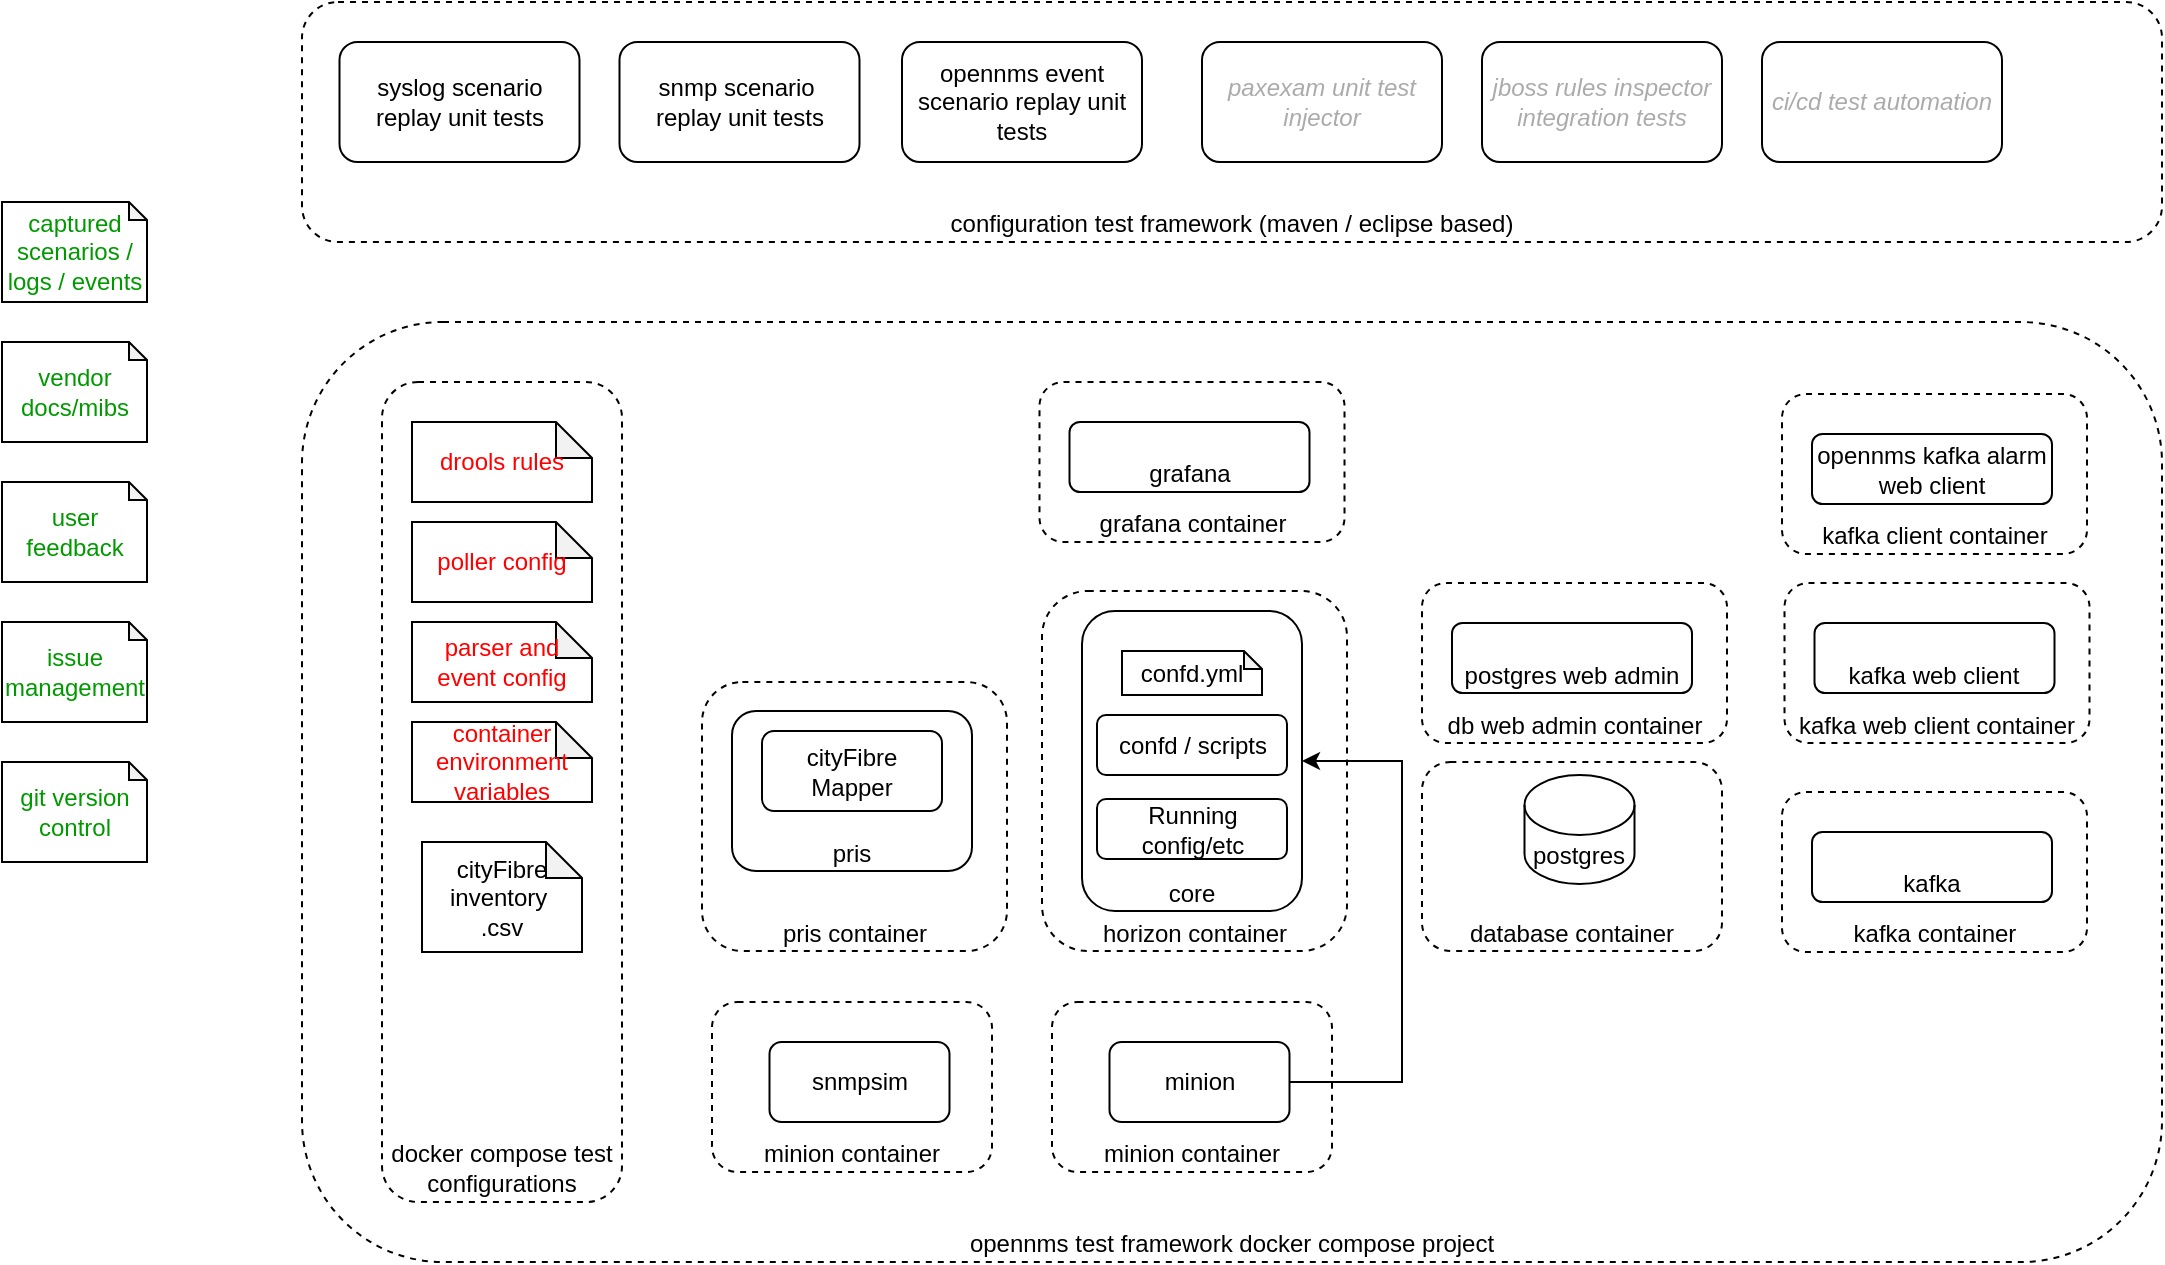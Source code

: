<mxfile version="24.7.5">
  <diagram name="Page-1" id="lpnLTRdYzm4OXFZ6302t">
    <mxGraphModel dx="1387" dy="820" grid="1" gridSize="10" guides="1" tooltips="1" connect="1" arrows="1" fold="1" page="1" pageScale="1" pageWidth="1169" pageHeight="827" math="0" shadow="0">
      <root>
        <mxCell id="0" />
        <mxCell id="1" parent="0" />
        <mxCell id="sbTVjomaNUMIlSJmhtsX-89" value="docker compose test configurations" style="rounded=1;whiteSpace=wrap;html=1;dashed=1;verticalAlign=bottom;fillColor=none;" vertex="1" parent="1">
          <mxGeometry x="280" y="270" width="120" height="410" as="geometry" />
        </mxCell>
        <mxCell id="sbTVjomaNUMIlSJmhtsX-90" value="opennms test framework docker compose project" style="rounded=1;whiteSpace=wrap;html=1;fillColor=none;dashed=1;verticalAlign=bottom;" vertex="1" parent="1">
          <mxGeometry x="240" y="240" width="930" height="470" as="geometry" />
        </mxCell>
        <mxCell id="-fAjT1t3zxda8JAW4F-a-9" value="cityFibre inventory&amp;nbsp;&lt;div&gt;.csv&lt;/div&gt;" style="shape=note;whiteSpace=wrap;html=1;backgroundOutline=1;darkOpacity=0.05;size=18;" parent="1" vertex="1">
          <mxGeometry x="300" y="500" width="80" height="55" as="geometry" />
        </mxCell>
        <mxCell id="-fAjT1t3zxda8JAW4F-a-49" value="container environment variables" style="shape=note;whiteSpace=wrap;html=1;backgroundOutline=1;darkOpacity=0.05;size=18;fontColor=#FF0000;" parent="1" vertex="1">
          <mxGeometry x="295" y="440" width="90" height="40" as="geometry" />
        </mxCell>
        <mxCell id="-fAjT1t3zxda8JAW4F-a-110" value="captured scenarios / logs / events" style="shape=note;whiteSpace=wrap;html=1;backgroundOutline=1;darkOpacity=0.05;size=9;fontColor=#009900;" parent="1" vertex="1">
          <mxGeometry x="90" y="180" width="72.5" height="50" as="geometry" />
        </mxCell>
        <mxCell id="sbTVjomaNUMIlSJmhtsX-88" value="" style="group" vertex="1" connectable="0" parent="1">
          <mxGeometry x="440" y="270" width="693.75" height="395" as="geometry" />
        </mxCell>
        <mxCell id="sbTVjomaNUMIlSJmhtsX-68" value="horizon container" style="rounded=1;whiteSpace=wrap;html=1;fillColor=none;dashed=1;verticalAlign=bottom;" vertex="1" parent="sbTVjomaNUMIlSJmhtsX-88">
          <mxGeometry x="170" y="104.5" width="152.5" height="180" as="geometry" />
        </mxCell>
        <mxCell id="-fAjT1t3zxda8JAW4F-a-38" value="minion container" style="rounded=1;whiteSpace=wrap;html=1;fillColor=none;dashed=1;verticalAlign=bottom;" parent="sbTVjomaNUMIlSJmhtsX-88" vertex="1">
          <mxGeometry x="175" y="310" width="140" height="85" as="geometry" />
        </mxCell>
        <mxCell id="sbTVjomaNUMIlSJmhtsX-69" value="pris container" style="rounded=1;whiteSpace=wrap;html=1;fillColor=none;dashed=1;verticalAlign=bottom;" vertex="1" parent="sbTVjomaNUMIlSJmhtsX-88">
          <mxGeometry y="150" width="152.5" height="134.5" as="geometry" />
        </mxCell>
        <mxCell id="sbTVjomaNUMIlSJmhtsX-70" value="database container" style="rounded=1;whiteSpace=wrap;html=1;fillColor=none;dashed=1;verticalAlign=bottom;" vertex="1" parent="sbTVjomaNUMIlSJmhtsX-88">
          <mxGeometry x="360" y="190" width="150" height="94.5" as="geometry" />
        </mxCell>
        <mxCell id="-fAjT1t3zxda8JAW4F-a-1" value="core" style="rounded=1;whiteSpace=wrap;html=1;verticalAlign=bottom;" parent="sbTVjomaNUMIlSJmhtsX-88" vertex="1">
          <mxGeometry x="190" y="114.5" width="110" height="150" as="geometry" />
        </mxCell>
        <mxCell id="-fAjT1t3zxda8JAW4F-a-7" value="pris" style="rounded=1;whiteSpace=wrap;html=1;verticalAlign=bottom;" parent="sbTVjomaNUMIlSJmhtsX-88" vertex="1">
          <mxGeometry x="15" y="164.5" width="120" height="80" as="geometry" />
        </mxCell>
        <mxCell id="-fAjT1t3zxda8JAW4F-a-8" value="cityFibre&lt;div&gt;Mapper&lt;/div&gt;" style="rounded=1;whiteSpace=wrap;html=1;" parent="sbTVjomaNUMIlSJmhtsX-88" vertex="1">
          <mxGeometry x="30" y="174.5" width="90" height="40" as="geometry" />
        </mxCell>
        <mxCell id="-fAjT1t3zxda8JAW4F-a-44" value="&lt;div&gt;Running&lt;/div&gt;&lt;div&gt;config/etc&lt;/div&gt;" style="rounded=1;whiteSpace=wrap;html=1;" parent="sbTVjomaNUMIlSJmhtsX-88" vertex="1">
          <mxGeometry x="197.5" y="208.5" width="95" height="30" as="geometry" />
        </mxCell>
        <mxCell id="-fAjT1t3zxda8JAW4F-a-45" value="&lt;div&gt;confd / scripts&lt;/div&gt;" style="rounded=1;whiteSpace=wrap;html=1;" parent="sbTVjomaNUMIlSJmhtsX-88" vertex="1">
          <mxGeometry x="197.5" y="166.5" width="95" height="30" as="geometry" />
        </mxCell>
        <mxCell id="-fAjT1t3zxda8JAW4F-a-46" value="confd.yml" style="shape=note;whiteSpace=wrap;html=1;backgroundOutline=1;darkOpacity=0.05;size=9;" parent="sbTVjomaNUMIlSJmhtsX-88" vertex="1">
          <mxGeometry x="210" y="134.5" width="70" height="22" as="geometry" />
        </mxCell>
        <mxCell id="-fAjT1t3zxda8JAW4F-a-56" value="postgres" style="shape=cylinder3;whiteSpace=wrap;html=1;boundedLbl=1;backgroundOutline=1;size=15;" parent="sbTVjomaNUMIlSJmhtsX-88" vertex="1">
          <mxGeometry x="411.25" y="196.5" width="55" height="54.5" as="geometry" />
        </mxCell>
        <mxCell id="sbTVjomaNUMIlSJmhtsX-87" style="edgeStyle=orthogonalEdgeStyle;rounded=0;orthogonalLoop=1;jettySize=auto;html=1;entryX=1;entryY=0.5;entryDx=0;entryDy=0;exitX=1;exitY=0.5;exitDx=0;exitDy=0;" edge="1" parent="sbTVjomaNUMIlSJmhtsX-88" source="-fAjT1t3zxda8JAW4F-a-2" target="-fAjT1t3zxda8JAW4F-a-1">
          <mxGeometry relative="1" as="geometry">
            <Array as="points">
              <mxPoint x="350" y="350" />
              <mxPoint x="350" y="190" />
            </Array>
          </mxGeometry>
        </mxCell>
        <mxCell id="-fAjT1t3zxda8JAW4F-a-2" value="minion" style="rounded=1;whiteSpace=wrap;html=1;" parent="sbTVjomaNUMIlSJmhtsX-88" vertex="1">
          <mxGeometry x="203.75" y="330" width="90" height="40" as="geometry" />
        </mxCell>
        <mxCell id="sbTVjomaNUMIlSJmhtsX-74" value="db web admin container" style="rounded=1;whiteSpace=wrap;html=1;fillColor=none;dashed=1;verticalAlign=bottom;" vertex="1" parent="sbTVjomaNUMIlSJmhtsX-88">
          <mxGeometry x="360" y="100.5" width="152.5" height="80" as="geometry" />
        </mxCell>
        <mxCell id="sbTVjomaNUMIlSJmhtsX-75" value="postgres web admin" style="rounded=1;whiteSpace=wrap;html=1;verticalAlign=bottom;" vertex="1" parent="sbTVjomaNUMIlSJmhtsX-88">
          <mxGeometry x="375" y="120.5" width="120" height="35" as="geometry" />
        </mxCell>
        <mxCell id="sbTVjomaNUMIlSJmhtsX-77" value="kafka container" style="rounded=1;whiteSpace=wrap;html=1;fillColor=none;dashed=1;verticalAlign=bottom;" vertex="1" parent="sbTVjomaNUMIlSJmhtsX-88">
          <mxGeometry x="540" y="205" width="152.5" height="80" as="geometry" />
        </mxCell>
        <mxCell id="sbTVjomaNUMIlSJmhtsX-78" value="kafka" style="rounded=1;whiteSpace=wrap;html=1;verticalAlign=bottom;" vertex="1" parent="sbTVjomaNUMIlSJmhtsX-88">
          <mxGeometry x="555" y="225" width="120" height="35" as="geometry" />
        </mxCell>
        <mxCell id="sbTVjomaNUMIlSJmhtsX-79" value="kafka client container" style="rounded=1;whiteSpace=wrap;html=1;fillColor=none;dashed=1;verticalAlign=bottom;" vertex="1" parent="sbTVjomaNUMIlSJmhtsX-88">
          <mxGeometry x="540" y="6" width="152.5" height="80" as="geometry" />
        </mxCell>
        <mxCell id="sbTVjomaNUMIlSJmhtsX-80" value="opennms kafka alarm web client" style="rounded=1;whiteSpace=wrap;html=1;verticalAlign=bottom;" vertex="1" parent="sbTVjomaNUMIlSJmhtsX-88">
          <mxGeometry x="555" y="26" width="120" height="35" as="geometry" />
        </mxCell>
        <mxCell id="sbTVjomaNUMIlSJmhtsX-81" value="grafana container" style="rounded=1;whiteSpace=wrap;html=1;fillColor=none;dashed=1;verticalAlign=bottom;" vertex="1" parent="sbTVjomaNUMIlSJmhtsX-88">
          <mxGeometry x="168.75" width="152.5" height="80" as="geometry" />
        </mxCell>
        <mxCell id="sbTVjomaNUMIlSJmhtsX-82" value="grafana" style="rounded=1;whiteSpace=wrap;html=1;verticalAlign=bottom;" vertex="1" parent="sbTVjomaNUMIlSJmhtsX-88">
          <mxGeometry x="183.75" y="20" width="120" height="35" as="geometry" />
        </mxCell>
        <mxCell id="sbTVjomaNUMIlSJmhtsX-83" value="kafka web client container" style="rounded=1;whiteSpace=wrap;html=1;fillColor=none;dashed=1;verticalAlign=bottom;" vertex="1" parent="sbTVjomaNUMIlSJmhtsX-88">
          <mxGeometry x="541.25" y="100.5" width="152.5" height="80" as="geometry" />
        </mxCell>
        <mxCell id="sbTVjomaNUMIlSJmhtsX-84" value="kafka web client" style="rounded=1;whiteSpace=wrap;html=1;verticalAlign=bottom;" vertex="1" parent="sbTVjomaNUMIlSJmhtsX-88">
          <mxGeometry x="556.25" y="120.5" width="120" height="35" as="geometry" />
        </mxCell>
        <mxCell id="sbTVjomaNUMIlSJmhtsX-92" value="drools rules" style="shape=note;whiteSpace=wrap;html=1;backgroundOutline=1;darkOpacity=0.05;size=18;fontColor=#FF0000;" vertex="1" parent="1">
          <mxGeometry x="295" y="290" width="90" height="40" as="geometry" />
        </mxCell>
        <mxCell id="sbTVjomaNUMIlSJmhtsX-93" value="poller config" style="shape=note;whiteSpace=wrap;html=1;backgroundOutline=1;darkOpacity=0.05;size=18;fontColor=#FF0000;" vertex="1" parent="1">
          <mxGeometry x="295" y="340" width="90" height="40" as="geometry" />
        </mxCell>
        <mxCell id="sbTVjomaNUMIlSJmhtsX-94" value="parser and event config" style="shape=note;whiteSpace=wrap;html=1;backgroundOutline=1;darkOpacity=0.05;size=18;fontColor=#FF0000;" vertex="1" parent="1">
          <mxGeometry x="295" y="390" width="90" height="40" as="geometry" />
        </mxCell>
        <mxCell id="sbTVjomaNUMIlSJmhtsX-95" value="configuration test framework (maven / eclipse based)" style="rounded=1;whiteSpace=wrap;html=1;fillColor=none;dashed=1;verticalAlign=bottom;" vertex="1" parent="1">
          <mxGeometry x="240" y="80" width="930" height="120" as="geometry" />
        </mxCell>
        <mxCell id="sbTVjomaNUMIlSJmhtsX-96" value="minion container" style="rounded=1;whiteSpace=wrap;html=1;fillColor=none;dashed=1;verticalAlign=bottom;" vertex="1" parent="1">
          <mxGeometry x="445" y="580" width="140" height="85" as="geometry" />
        </mxCell>
        <mxCell id="sbTVjomaNUMIlSJmhtsX-97" value="snmpsim" style="rounded=1;whiteSpace=wrap;html=1;" vertex="1" parent="1">
          <mxGeometry x="473.75" y="600" width="90" height="40" as="geometry" />
        </mxCell>
        <mxCell id="sbTVjomaNUMIlSJmhtsX-98" value="syslog scenario replay unit tests" style="rounded=1;whiteSpace=wrap;html=1;" vertex="1" parent="1">
          <mxGeometry x="258.75" y="100" width="120" height="60" as="geometry" />
        </mxCell>
        <mxCell id="sbTVjomaNUMIlSJmhtsX-99" value="snmp scenario&amp;nbsp;&lt;div&gt;replay unit tests&lt;/div&gt;" style="rounded=1;whiteSpace=wrap;html=1;" vertex="1" parent="1">
          <mxGeometry x="398.75" y="100" width="120" height="60" as="geometry" />
        </mxCell>
        <mxCell id="sbTVjomaNUMIlSJmhtsX-100" value="paxexam unit test injector" style="rounded=1;whiteSpace=wrap;html=1;fontStyle=2;fontColor=#ABABAB;" vertex="1" parent="1">
          <mxGeometry x="690" y="100" width="120" height="60" as="geometry" />
        </mxCell>
        <mxCell id="sbTVjomaNUMIlSJmhtsX-101" value="opennms event scenario replay unit tests" style="rounded=1;whiteSpace=wrap;html=1;" vertex="1" parent="1">
          <mxGeometry x="540" y="100" width="120" height="60" as="geometry" />
        </mxCell>
        <mxCell id="sbTVjomaNUMIlSJmhtsX-102" value="jboss rules inspector&lt;div&gt;integration tests&lt;/div&gt;" style="rounded=1;whiteSpace=wrap;html=1;fontStyle=2;fontColor=#ABABAB;" vertex="1" parent="1">
          <mxGeometry x="830" y="100" width="120" height="60" as="geometry" />
        </mxCell>
        <mxCell id="sbTVjomaNUMIlSJmhtsX-103" value="vendor docs/mibs" style="shape=note;whiteSpace=wrap;html=1;backgroundOutline=1;darkOpacity=0.05;size=9;fontColor=#009900;" vertex="1" parent="1">
          <mxGeometry x="90" y="250" width="72.5" height="50" as="geometry" />
        </mxCell>
        <mxCell id="sbTVjomaNUMIlSJmhtsX-104" value="user feedback" style="shape=note;whiteSpace=wrap;html=1;backgroundOutline=1;darkOpacity=0.05;size=9;fontColor=#009900;" vertex="1" parent="1">
          <mxGeometry x="90" y="320" width="72.5" height="50" as="geometry" />
        </mxCell>
        <mxCell id="sbTVjomaNUMIlSJmhtsX-105" value="issue management" style="shape=note;whiteSpace=wrap;html=1;backgroundOutline=1;darkOpacity=0.05;size=9;fontColor=#009900;" vertex="1" parent="1">
          <mxGeometry x="90" y="390" width="72.5" height="50" as="geometry" />
        </mxCell>
        <mxCell id="sbTVjomaNUMIlSJmhtsX-106" value="git version control" style="shape=note;whiteSpace=wrap;html=1;backgroundOutline=1;darkOpacity=0.05;size=9;fontColor=#009900;" vertex="1" parent="1">
          <mxGeometry x="90" y="460" width="72.5" height="50" as="geometry" />
        </mxCell>
        <mxCell id="sbTVjomaNUMIlSJmhtsX-107" value="ci/cd test automation" style="rounded=1;whiteSpace=wrap;html=1;fontStyle=2;fontColor=#ABABAB;" vertex="1" parent="1">
          <mxGeometry x="970" y="100" width="120" height="60" as="geometry" />
        </mxCell>
      </root>
    </mxGraphModel>
  </diagram>
</mxfile>
